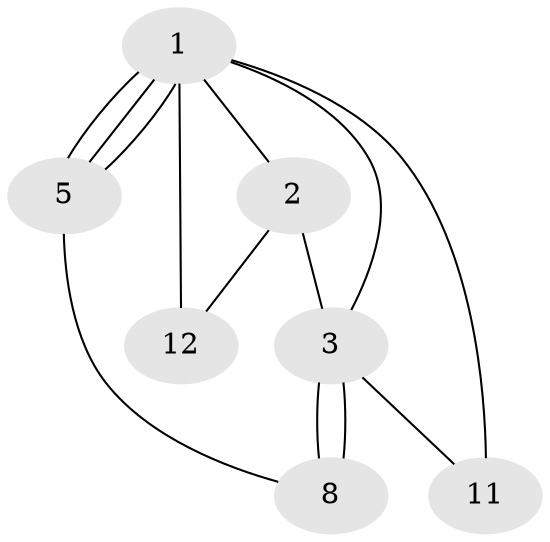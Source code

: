 // Generated by graph-tools (version 1.1) at 2025/46/02/15/25 05:46:28]
// undirected, 7 vertices, 13 edges
graph export_dot {
graph [start="1"]
  node [color=gray90,style=filled];
  1 [super="+6+7+9+10+15+18"];
  2;
  3 [super="+4+16+17"];
  5;
  8;
  11 [super="+14+20"];
  12 [super="+7+19"];
  1 -- 2;
  1 -- 3;
  1 -- 5;
  1 -- 5;
  1 -- 5;
  1 -- 11;
  1 -- 12;
  2 -- 3;
  2 -- 12;
  3 -- 8;
  3 -- 8;
  3 -- 11;
  5 -- 8;
}
